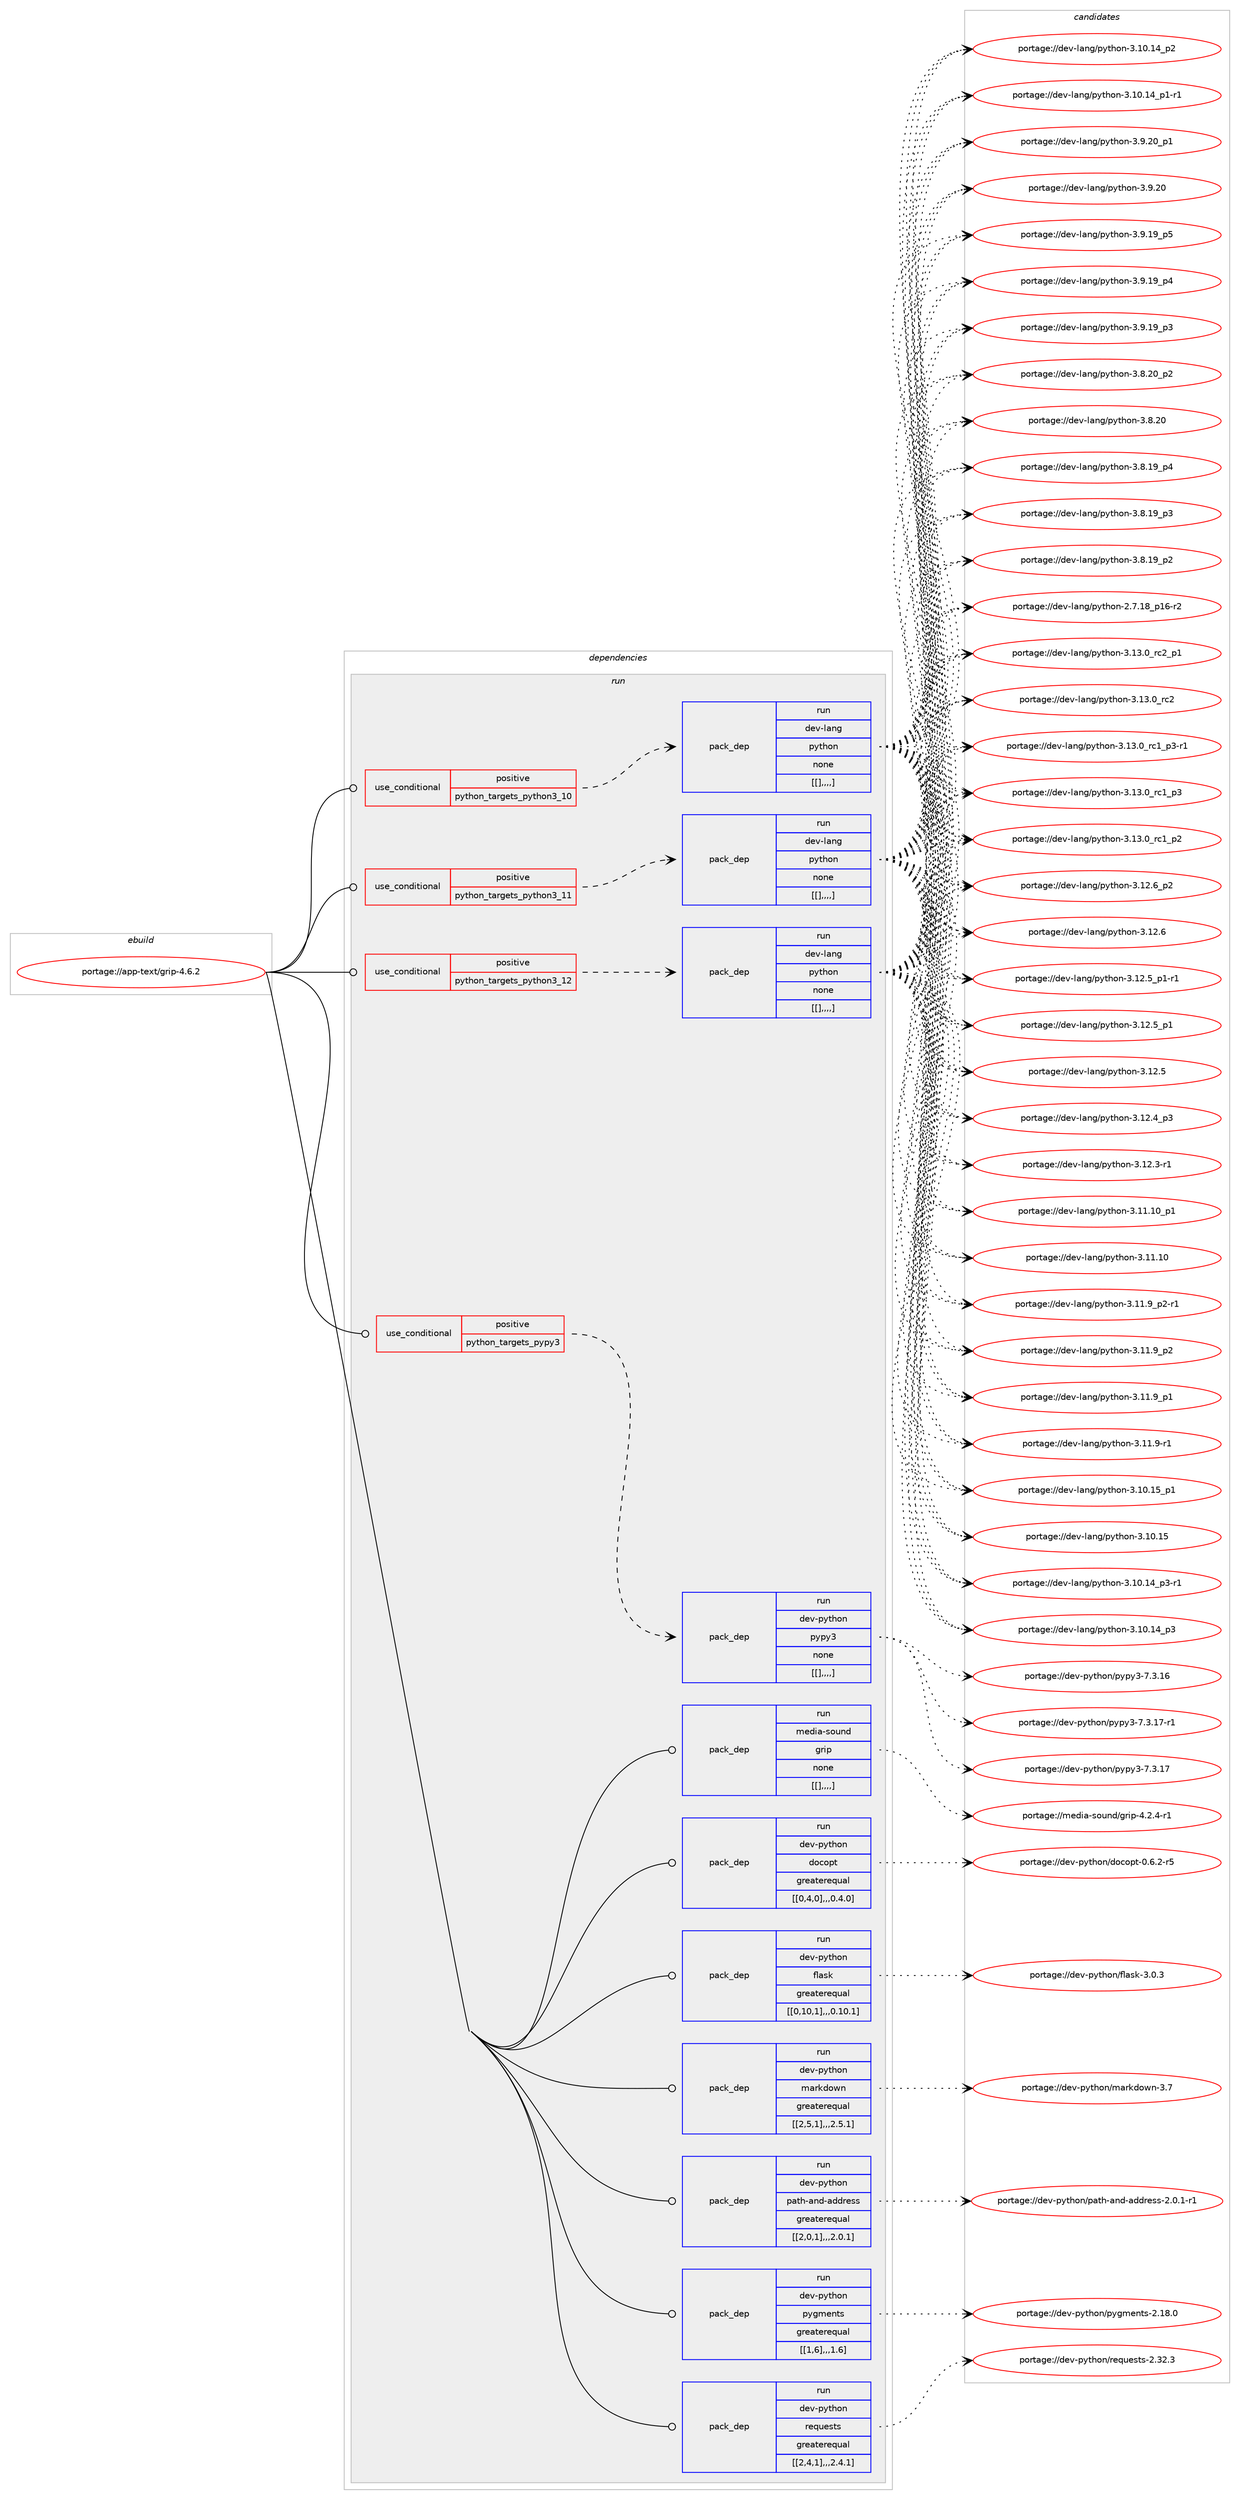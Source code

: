 digraph prolog {

# *************
# Graph options
# *************

newrank=true;
concentrate=true;
compound=true;
graph [rankdir=LR,fontname=Helvetica,fontsize=10,ranksep=1.5];#, ranksep=2.5, nodesep=0.2];
edge  [arrowhead=vee];
node  [fontname=Helvetica,fontsize=10];

# **********
# The ebuild
# **********

subgraph cluster_leftcol {
color=gray;
label=<<i>ebuild</i>>;
id [label="portage://app-text/grip-4.6.2", color=red, width=4, href="../app-text/grip-4.6.2.svg"];
}

# ****************
# The dependencies
# ****************

subgraph cluster_midcol {
color=gray;
label=<<i>dependencies</i>>;
subgraph cluster_compile {
fillcolor="#eeeeee";
style=filled;
label=<<i>compile</i>>;
}
subgraph cluster_compileandrun {
fillcolor="#eeeeee";
style=filled;
label=<<i>compile and run</i>>;
}
subgraph cluster_run {
fillcolor="#eeeeee";
style=filled;
label=<<i>run</i>>;
subgraph cond15340 {
dependency55259 [label=<<TABLE BORDER="0" CELLBORDER="1" CELLSPACING="0" CELLPADDING="4"><TR><TD ROWSPAN="3" CELLPADDING="10">use_conditional</TD></TR><TR><TD>positive</TD></TR><TR><TD>python_targets_pypy3</TD></TR></TABLE>>, shape=none, color=red];
subgraph pack39430 {
dependency55260 [label=<<TABLE BORDER="0" CELLBORDER="1" CELLSPACING="0" CELLPADDING="4" WIDTH="220"><TR><TD ROWSPAN="6" CELLPADDING="30">pack_dep</TD></TR><TR><TD WIDTH="110">run</TD></TR><TR><TD>dev-python</TD></TR><TR><TD>pypy3</TD></TR><TR><TD>none</TD></TR><TR><TD>[[],,,,]</TD></TR></TABLE>>, shape=none, color=blue];
}
dependency55259:e -> dependency55260:w [weight=20,style="dashed",arrowhead="vee"];
}
id:e -> dependency55259:w [weight=20,style="solid",arrowhead="odot"];
subgraph cond15341 {
dependency55261 [label=<<TABLE BORDER="0" CELLBORDER="1" CELLSPACING="0" CELLPADDING="4"><TR><TD ROWSPAN="3" CELLPADDING="10">use_conditional</TD></TR><TR><TD>positive</TD></TR><TR><TD>python_targets_python3_10</TD></TR></TABLE>>, shape=none, color=red];
subgraph pack39431 {
dependency55262 [label=<<TABLE BORDER="0" CELLBORDER="1" CELLSPACING="0" CELLPADDING="4" WIDTH="220"><TR><TD ROWSPAN="6" CELLPADDING="30">pack_dep</TD></TR><TR><TD WIDTH="110">run</TD></TR><TR><TD>dev-lang</TD></TR><TR><TD>python</TD></TR><TR><TD>none</TD></TR><TR><TD>[[],,,,]</TD></TR></TABLE>>, shape=none, color=blue];
}
dependency55261:e -> dependency55262:w [weight=20,style="dashed",arrowhead="vee"];
}
id:e -> dependency55261:w [weight=20,style="solid",arrowhead="odot"];
subgraph cond15342 {
dependency55263 [label=<<TABLE BORDER="0" CELLBORDER="1" CELLSPACING="0" CELLPADDING="4"><TR><TD ROWSPAN="3" CELLPADDING="10">use_conditional</TD></TR><TR><TD>positive</TD></TR><TR><TD>python_targets_python3_11</TD></TR></TABLE>>, shape=none, color=red];
subgraph pack39432 {
dependency55264 [label=<<TABLE BORDER="0" CELLBORDER="1" CELLSPACING="0" CELLPADDING="4" WIDTH="220"><TR><TD ROWSPAN="6" CELLPADDING="30">pack_dep</TD></TR><TR><TD WIDTH="110">run</TD></TR><TR><TD>dev-lang</TD></TR><TR><TD>python</TD></TR><TR><TD>none</TD></TR><TR><TD>[[],,,,]</TD></TR></TABLE>>, shape=none, color=blue];
}
dependency55263:e -> dependency55264:w [weight=20,style="dashed",arrowhead="vee"];
}
id:e -> dependency55263:w [weight=20,style="solid",arrowhead="odot"];
subgraph cond15343 {
dependency55265 [label=<<TABLE BORDER="0" CELLBORDER="1" CELLSPACING="0" CELLPADDING="4"><TR><TD ROWSPAN="3" CELLPADDING="10">use_conditional</TD></TR><TR><TD>positive</TD></TR><TR><TD>python_targets_python3_12</TD></TR></TABLE>>, shape=none, color=red];
subgraph pack39433 {
dependency55266 [label=<<TABLE BORDER="0" CELLBORDER="1" CELLSPACING="0" CELLPADDING="4" WIDTH="220"><TR><TD ROWSPAN="6" CELLPADDING="30">pack_dep</TD></TR><TR><TD WIDTH="110">run</TD></TR><TR><TD>dev-lang</TD></TR><TR><TD>python</TD></TR><TR><TD>none</TD></TR><TR><TD>[[],,,,]</TD></TR></TABLE>>, shape=none, color=blue];
}
dependency55265:e -> dependency55266:w [weight=20,style="dashed",arrowhead="vee"];
}
id:e -> dependency55265:w [weight=20,style="solid",arrowhead="odot"];
subgraph pack39434 {
dependency55267 [label=<<TABLE BORDER="0" CELLBORDER="1" CELLSPACING="0" CELLPADDING="4" WIDTH="220"><TR><TD ROWSPAN="6" CELLPADDING="30">pack_dep</TD></TR><TR><TD WIDTH="110">run</TD></TR><TR><TD>dev-python</TD></TR><TR><TD>docopt</TD></TR><TR><TD>greaterequal</TD></TR><TR><TD>[[0,4,0],,,0.4.0]</TD></TR></TABLE>>, shape=none, color=blue];
}
id:e -> dependency55267:w [weight=20,style="solid",arrowhead="odot"];
subgraph pack39435 {
dependency55268 [label=<<TABLE BORDER="0" CELLBORDER="1" CELLSPACING="0" CELLPADDING="4" WIDTH="220"><TR><TD ROWSPAN="6" CELLPADDING="30">pack_dep</TD></TR><TR><TD WIDTH="110">run</TD></TR><TR><TD>dev-python</TD></TR><TR><TD>flask</TD></TR><TR><TD>greaterequal</TD></TR><TR><TD>[[0,10,1],,,0.10.1]</TD></TR></TABLE>>, shape=none, color=blue];
}
id:e -> dependency55268:w [weight=20,style="solid",arrowhead="odot"];
subgraph pack39436 {
dependency55269 [label=<<TABLE BORDER="0" CELLBORDER="1" CELLSPACING="0" CELLPADDING="4" WIDTH="220"><TR><TD ROWSPAN="6" CELLPADDING="30">pack_dep</TD></TR><TR><TD WIDTH="110">run</TD></TR><TR><TD>dev-python</TD></TR><TR><TD>markdown</TD></TR><TR><TD>greaterequal</TD></TR><TR><TD>[[2,5,1],,,2.5.1]</TD></TR></TABLE>>, shape=none, color=blue];
}
id:e -> dependency55269:w [weight=20,style="solid",arrowhead="odot"];
subgraph pack39437 {
dependency55270 [label=<<TABLE BORDER="0" CELLBORDER="1" CELLSPACING="0" CELLPADDING="4" WIDTH="220"><TR><TD ROWSPAN="6" CELLPADDING="30">pack_dep</TD></TR><TR><TD WIDTH="110">run</TD></TR><TR><TD>dev-python</TD></TR><TR><TD>path-and-address</TD></TR><TR><TD>greaterequal</TD></TR><TR><TD>[[2,0,1],,,2.0.1]</TD></TR></TABLE>>, shape=none, color=blue];
}
id:e -> dependency55270:w [weight=20,style="solid",arrowhead="odot"];
subgraph pack39438 {
dependency55271 [label=<<TABLE BORDER="0" CELLBORDER="1" CELLSPACING="0" CELLPADDING="4" WIDTH="220"><TR><TD ROWSPAN="6" CELLPADDING="30">pack_dep</TD></TR><TR><TD WIDTH="110">run</TD></TR><TR><TD>dev-python</TD></TR><TR><TD>pygments</TD></TR><TR><TD>greaterequal</TD></TR><TR><TD>[[1,6],,,1.6]</TD></TR></TABLE>>, shape=none, color=blue];
}
id:e -> dependency55271:w [weight=20,style="solid",arrowhead="odot"];
subgraph pack39439 {
dependency55272 [label=<<TABLE BORDER="0" CELLBORDER="1" CELLSPACING="0" CELLPADDING="4" WIDTH="220"><TR><TD ROWSPAN="6" CELLPADDING="30">pack_dep</TD></TR><TR><TD WIDTH="110">run</TD></TR><TR><TD>dev-python</TD></TR><TR><TD>requests</TD></TR><TR><TD>greaterequal</TD></TR><TR><TD>[[2,4,1],,,2.4.1]</TD></TR></TABLE>>, shape=none, color=blue];
}
id:e -> dependency55272:w [weight=20,style="solid",arrowhead="odot"];
subgraph pack39440 {
dependency55273 [label=<<TABLE BORDER="0" CELLBORDER="1" CELLSPACING="0" CELLPADDING="4" WIDTH="220"><TR><TD ROWSPAN="6" CELLPADDING="30">pack_dep</TD></TR><TR><TD WIDTH="110">run</TD></TR><TR><TD>media-sound</TD></TR><TR><TD>grip</TD></TR><TR><TD>none</TD></TR><TR><TD>[[],,,,]</TD></TR></TABLE>>, shape=none, color=blue];
}
id:e -> dependency55273:w [weight=20,style="solid",arrowhead="odot"];
}
}

# **************
# The candidates
# **************

subgraph cluster_choices {
rank=same;
color=gray;
label=<<i>candidates</i>>;

subgraph choice39430 {
color=black;
nodesep=1;
choice100101118451121211161041111104711212111212151455546514649554511449 [label="portage://dev-python/pypy3-7.3.17-r1", color=red, width=4,href="../dev-python/pypy3-7.3.17-r1.svg"];
choice10010111845112121116104111110471121211121215145554651464955 [label="portage://dev-python/pypy3-7.3.17", color=red, width=4,href="../dev-python/pypy3-7.3.17.svg"];
choice10010111845112121116104111110471121211121215145554651464954 [label="portage://dev-python/pypy3-7.3.16", color=red, width=4,href="../dev-python/pypy3-7.3.16.svg"];
dependency55260:e -> choice100101118451121211161041111104711212111212151455546514649554511449:w [style=dotted,weight="100"];
dependency55260:e -> choice10010111845112121116104111110471121211121215145554651464955:w [style=dotted,weight="100"];
dependency55260:e -> choice10010111845112121116104111110471121211121215145554651464954:w [style=dotted,weight="100"];
}
subgraph choice39431 {
color=black;
nodesep=1;
choice100101118451089711010347112121116104111110455146495146489511499509511249 [label="portage://dev-lang/python-3.13.0_rc2_p1", color=red, width=4,href="../dev-lang/python-3.13.0_rc2_p1.svg"];
choice10010111845108971101034711212111610411111045514649514648951149950 [label="portage://dev-lang/python-3.13.0_rc2", color=red, width=4,href="../dev-lang/python-3.13.0_rc2.svg"];
choice1001011184510897110103471121211161041111104551464951464895114994995112514511449 [label="portage://dev-lang/python-3.13.0_rc1_p3-r1", color=red, width=4,href="../dev-lang/python-3.13.0_rc1_p3-r1.svg"];
choice100101118451089711010347112121116104111110455146495146489511499499511251 [label="portage://dev-lang/python-3.13.0_rc1_p3", color=red, width=4,href="../dev-lang/python-3.13.0_rc1_p3.svg"];
choice100101118451089711010347112121116104111110455146495146489511499499511250 [label="portage://dev-lang/python-3.13.0_rc1_p2", color=red, width=4,href="../dev-lang/python-3.13.0_rc1_p2.svg"];
choice100101118451089711010347112121116104111110455146495046549511250 [label="portage://dev-lang/python-3.12.6_p2", color=red, width=4,href="../dev-lang/python-3.12.6_p2.svg"];
choice10010111845108971101034711212111610411111045514649504654 [label="portage://dev-lang/python-3.12.6", color=red, width=4,href="../dev-lang/python-3.12.6.svg"];
choice1001011184510897110103471121211161041111104551464950465395112494511449 [label="portage://dev-lang/python-3.12.5_p1-r1", color=red, width=4,href="../dev-lang/python-3.12.5_p1-r1.svg"];
choice100101118451089711010347112121116104111110455146495046539511249 [label="portage://dev-lang/python-3.12.5_p1", color=red, width=4,href="../dev-lang/python-3.12.5_p1.svg"];
choice10010111845108971101034711212111610411111045514649504653 [label="portage://dev-lang/python-3.12.5", color=red, width=4,href="../dev-lang/python-3.12.5.svg"];
choice100101118451089711010347112121116104111110455146495046529511251 [label="portage://dev-lang/python-3.12.4_p3", color=red, width=4,href="../dev-lang/python-3.12.4_p3.svg"];
choice100101118451089711010347112121116104111110455146495046514511449 [label="portage://dev-lang/python-3.12.3-r1", color=red, width=4,href="../dev-lang/python-3.12.3-r1.svg"];
choice10010111845108971101034711212111610411111045514649494649489511249 [label="portage://dev-lang/python-3.11.10_p1", color=red, width=4,href="../dev-lang/python-3.11.10_p1.svg"];
choice1001011184510897110103471121211161041111104551464949464948 [label="portage://dev-lang/python-3.11.10", color=red, width=4,href="../dev-lang/python-3.11.10.svg"];
choice1001011184510897110103471121211161041111104551464949465795112504511449 [label="portage://dev-lang/python-3.11.9_p2-r1", color=red, width=4,href="../dev-lang/python-3.11.9_p2-r1.svg"];
choice100101118451089711010347112121116104111110455146494946579511250 [label="portage://dev-lang/python-3.11.9_p2", color=red, width=4,href="../dev-lang/python-3.11.9_p2.svg"];
choice100101118451089711010347112121116104111110455146494946579511249 [label="portage://dev-lang/python-3.11.9_p1", color=red, width=4,href="../dev-lang/python-3.11.9_p1.svg"];
choice100101118451089711010347112121116104111110455146494946574511449 [label="portage://dev-lang/python-3.11.9-r1", color=red, width=4,href="../dev-lang/python-3.11.9-r1.svg"];
choice10010111845108971101034711212111610411111045514649484649539511249 [label="portage://dev-lang/python-3.10.15_p1", color=red, width=4,href="../dev-lang/python-3.10.15_p1.svg"];
choice1001011184510897110103471121211161041111104551464948464953 [label="portage://dev-lang/python-3.10.15", color=red, width=4,href="../dev-lang/python-3.10.15.svg"];
choice100101118451089711010347112121116104111110455146494846495295112514511449 [label="portage://dev-lang/python-3.10.14_p3-r1", color=red, width=4,href="../dev-lang/python-3.10.14_p3-r1.svg"];
choice10010111845108971101034711212111610411111045514649484649529511251 [label="portage://dev-lang/python-3.10.14_p3", color=red, width=4,href="../dev-lang/python-3.10.14_p3.svg"];
choice10010111845108971101034711212111610411111045514649484649529511250 [label="portage://dev-lang/python-3.10.14_p2", color=red, width=4,href="../dev-lang/python-3.10.14_p2.svg"];
choice100101118451089711010347112121116104111110455146494846495295112494511449 [label="portage://dev-lang/python-3.10.14_p1-r1", color=red, width=4,href="../dev-lang/python-3.10.14_p1-r1.svg"];
choice100101118451089711010347112121116104111110455146574650489511249 [label="portage://dev-lang/python-3.9.20_p1", color=red, width=4,href="../dev-lang/python-3.9.20_p1.svg"];
choice10010111845108971101034711212111610411111045514657465048 [label="portage://dev-lang/python-3.9.20", color=red, width=4,href="../dev-lang/python-3.9.20.svg"];
choice100101118451089711010347112121116104111110455146574649579511253 [label="portage://dev-lang/python-3.9.19_p5", color=red, width=4,href="../dev-lang/python-3.9.19_p5.svg"];
choice100101118451089711010347112121116104111110455146574649579511252 [label="portage://dev-lang/python-3.9.19_p4", color=red, width=4,href="../dev-lang/python-3.9.19_p4.svg"];
choice100101118451089711010347112121116104111110455146574649579511251 [label="portage://dev-lang/python-3.9.19_p3", color=red, width=4,href="../dev-lang/python-3.9.19_p3.svg"];
choice100101118451089711010347112121116104111110455146564650489511250 [label="portage://dev-lang/python-3.8.20_p2", color=red, width=4,href="../dev-lang/python-3.8.20_p2.svg"];
choice10010111845108971101034711212111610411111045514656465048 [label="portage://dev-lang/python-3.8.20", color=red, width=4,href="../dev-lang/python-3.8.20.svg"];
choice100101118451089711010347112121116104111110455146564649579511252 [label="portage://dev-lang/python-3.8.19_p4", color=red, width=4,href="../dev-lang/python-3.8.19_p4.svg"];
choice100101118451089711010347112121116104111110455146564649579511251 [label="portage://dev-lang/python-3.8.19_p3", color=red, width=4,href="../dev-lang/python-3.8.19_p3.svg"];
choice100101118451089711010347112121116104111110455146564649579511250 [label="portage://dev-lang/python-3.8.19_p2", color=red, width=4,href="../dev-lang/python-3.8.19_p2.svg"];
choice100101118451089711010347112121116104111110455046554649569511249544511450 [label="portage://dev-lang/python-2.7.18_p16-r2", color=red, width=4,href="../dev-lang/python-2.7.18_p16-r2.svg"];
dependency55262:e -> choice100101118451089711010347112121116104111110455146495146489511499509511249:w [style=dotted,weight="100"];
dependency55262:e -> choice10010111845108971101034711212111610411111045514649514648951149950:w [style=dotted,weight="100"];
dependency55262:e -> choice1001011184510897110103471121211161041111104551464951464895114994995112514511449:w [style=dotted,weight="100"];
dependency55262:e -> choice100101118451089711010347112121116104111110455146495146489511499499511251:w [style=dotted,weight="100"];
dependency55262:e -> choice100101118451089711010347112121116104111110455146495146489511499499511250:w [style=dotted,weight="100"];
dependency55262:e -> choice100101118451089711010347112121116104111110455146495046549511250:w [style=dotted,weight="100"];
dependency55262:e -> choice10010111845108971101034711212111610411111045514649504654:w [style=dotted,weight="100"];
dependency55262:e -> choice1001011184510897110103471121211161041111104551464950465395112494511449:w [style=dotted,weight="100"];
dependency55262:e -> choice100101118451089711010347112121116104111110455146495046539511249:w [style=dotted,weight="100"];
dependency55262:e -> choice10010111845108971101034711212111610411111045514649504653:w [style=dotted,weight="100"];
dependency55262:e -> choice100101118451089711010347112121116104111110455146495046529511251:w [style=dotted,weight="100"];
dependency55262:e -> choice100101118451089711010347112121116104111110455146495046514511449:w [style=dotted,weight="100"];
dependency55262:e -> choice10010111845108971101034711212111610411111045514649494649489511249:w [style=dotted,weight="100"];
dependency55262:e -> choice1001011184510897110103471121211161041111104551464949464948:w [style=dotted,weight="100"];
dependency55262:e -> choice1001011184510897110103471121211161041111104551464949465795112504511449:w [style=dotted,weight="100"];
dependency55262:e -> choice100101118451089711010347112121116104111110455146494946579511250:w [style=dotted,weight="100"];
dependency55262:e -> choice100101118451089711010347112121116104111110455146494946579511249:w [style=dotted,weight="100"];
dependency55262:e -> choice100101118451089711010347112121116104111110455146494946574511449:w [style=dotted,weight="100"];
dependency55262:e -> choice10010111845108971101034711212111610411111045514649484649539511249:w [style=dotted,weight="100"];
dependency55262:e -> choice1001011184510897110103471121211161041111104551464948464953:w [style=dotted,weight="100"];
dependency55262:e -> choice100101118451089711010347112121116104111110455146494846495295112514511449:w [style=dotted,weight="100"];
dependency55262:e -> choice10010111845108971101034711212111610411111045514649484649529511251:w [style=dotted,weight="100"];
dependency55262:e -> choice10010111845108971101034711212111610411111045514649484649529511250:w [style=dotted,weight="100"];
dependency55262:e -> choice100101118451089711010347112121116104111110455146494846495295112494511449:w [style=dotted,weight="100"];
dependency55262:e -> choice100101118451089711010347112121116104111110455146574650489511249:w [style=dotted,weight="100"];
dependency55262:e -> choice10010111845108971101034711212111610411111045514657465048:w [style=dotted,weight="100"];
dependency55262:e -> choice100101118451089711010347112121116104111110455146574649579511253:w [style=dotted,weight="100"];
dependency55262:e -> choice100101118451089711010347112121116104111110455146574649579511252:w [style=dotted,weight="100"];
dependency55262:e -> choice100101118451089711010347112121116104111110455146574649579511251:w [style=dotted,weight="100"];
dependency55262:e -> choice100101118451089711010347112121116104111110455146564650489511250:w [style=dotted,weight="100"];
dependency55262:e -> choice10010111845108971101034711212111610411111045514656465048:w [style=dotted,weight="100"];
dependency55262:e -> choice100101118451089711010347112121116104111110455146564649579511252:w [style=dotted,weight="100"];
dependency55262:e -> choice100101118451089711010347112121116104111110455146564649579511251:w [style=dotted,weight="100"];
dependency55262:e -> choice100101118451089711010347112121116104111110455146564649579511250:w [style=dotted,weight="100"];
dependency55262:e -> choice100101118451089711010347112121116104111110455046554649569511249544511450:w [style=dotted,weight="100"];
}
subgraph choice39432 {
color=black;
nodesep=1;
choice100101118451089711010347112121116104111110455146495146489511499509511249 [label="portage://dev-lang/python-3.13.0_rc2_p1", color=red, width=4,href="../dev-lang/python-3.13.0_rc2_p1.svg"];
choice10010111845108971101034711212111610411111045514649514648951149950 [label="portage://dev-lang/python-3.13.0_rc2", color=red, width=4,href="../dev-lang/python-3.13.0_rc2.svg"];
choice1001011184510897110103471121211161041111104551464951464895114994995112514511449 [label="portage://dev-lang/python-3.13.0_rc1_p3-r1", color=red, width=4,href="../dev-lang/python-3.13.0_rc1_p3-r1.svg"];
choice100101118451089711010347112121116104111110455146495146489511499499511251 [label="portage://dev-lang/python-3.13.0_rc1_p3", color=red, width=4,href="../dev-lang/python-3.13.0_rc1_p3.svg"];
choice100101118451089711010347112121116104111110455146495146489511499499511250 [label="portage://dev-lang/python-3.13.0_rc1_p2", color=red, width=4,href="../dev-lang/python-3.13.0_rc1_p2.svg"];
choice100101118451089711010347112121116104111110455146495046549511250 [label="portage://dev-lang/python-3.12.6_p2", color=red, width=4,href="../dev-lang/python-3.12.6_p2.svg"];
choice10010111845108971101034711212111610411111045514649504654 [label="portage://dev-lang/python-3.12.6", color=red, width=4,href="../dev-lang/python-3.12.6.svg"];
choice1001011184510897110103471121211161041111104551464950465395112494511449 [label="portage://dev-lang/python-3.12.5_p1-r1", color=red, width=4,href="../dev-lang/python-3.12.5_p1-r1.svg"];
choice100101118451089711010347112121116104111110455146495046539511249 [label="portage://dev-lang/python-3.12.5_p1", color=red, width=4,href="../dev-lang/python-3.12.5_p1.svg"];
choice10010111845108971101034711212111610411111045514649504653 [label="portage://dev-lang/python-3.12.5", color=red, width=4,href="../dev-lang/python-3.12.5.svg"];
choice100101118451089711010347112121116104111110455146495046529511251 [label="portage://dev-lang/python-3.12.4_p3", color=red, width=4,href="../dev-lang/python-3.12.4_p3.svg"];
choice100101118451089711010347112121116104111110455146495046514511449 [label="portage://dev-lang/python-3.12.3-r1", color=red, width=4,href="../dev-lang/python-3.12.3-r1.svg"];
choice10010111845108971101034711212111610411111045514649494649489511249 [label="portage://dev-lang/python-3.11.10_p1", color=red, width=4,href="../dev-lang/python-3.11.10_p1.svg"];
choice1001011184510897110103471121211161041111104551464949464948 [label="portage://dev-lang/python-3.11.10", color=red, width=4,href="../dev-lang/python-3.11.10.svg"];
choice1001011184510897110103471121211161041111104551464949465795112504511449 [label="portage://dev-lang/python-3.11.9_p2-r1", color=red, width=4,href="../dev-lang/python-3.11.9_p2-r1.svg"];
choice100101118451089711010347112121116104111110455146494946579511250 [label="portage://dev-lang/python-3.11.9_p2", color=red, width=4,href="../dev-lang/python-3.11.9_p2.svg"];
choice100101118451089711010347112121116104111110455146494946579511249 [label="portage://dev-lang/python-3.11.9_p1", color=red, width=4,href="../dev-lang/python-3.11.9_p1.svg"];
choice100101118451089711010347112121116104111110455146494946574511449 [label="portage://dev-lang/python-3.11.9-r1", color=red, width=4,href="../dev-lang/python-3.11.9-r1.svg"];
choice10010111845108971101034711212111610411111045514649484649539511249 [label="portage://dev-lang/python-3.10.15_p1", color=red, width=4,href="../dev-lang/python-3.10.15_p1.svg"];
choice1001011184510897110103471121211161041111104551464948464953 [label="portage://dev-lang/python-3.10.15", color=red, width=4,href="../dev-lang/python-3.10.15.svg"];
choice100101118451089711010347112121116104111110455146494846495295112514511449 [label="portage://dev-lang/python-3.10.14_p3-r1", color=red, width=4,href="../dev-lang/python-3.10.14_p3-r1.svg"];
choice10010111845108971101034711212111610411111045514649484649529511251 [label="portage://dev-lang/python-3.10.14_p3", color=red, width=4,href="../dev-lang/python-3.10.14_p3.svg"];
choice10010111845108971101034711212111610411111045514649484649529511250 [label="portage://dev-lang/python-3.10.14_p2", color=red, width=4,href="../dev-lang/python-3.10.14_p2.svg"];
choice100101118451089711010347112121116104111110455146494846495295112494511449 [label="portage://dev-lang/python-3.10.14_p1-r1", color=red, width=4,href="../dev-lang/python-3.10.14_p1-r1.svg"];
choice100101118451089711010347112121116104111110455146574650489511249 [label="portage://dev-lang/python-3.9.20_p1", color=red, width=4,href="../dev-lang/python-3.9.20_p1.svg"];
choice10010111845108971101034711212111610411111045514657465048 [label="portage://dev-lang/python-3.9.20", color=red, width=4,href="../dev-lang/python-3.9.20.svg"];
choice100101118451089711010347112121116104111110455146574649579511253 [label="portage://dev-lang/python-3.9.19_p5", color=red, width=4,href="../dev-lang/python-3.9.19_p5.svg"];
choice100101118451089711010347112121116104111110455146574649579511252 [label="portage://dev-lang/python-3.9.19_p4", color=red, width=4,href="../dev-lang/python-3.9.19_p4.svg"];
choice100101118451089711010347112121116104111110455146574649579511251 [label="portage://dev-lang/python-3.9.19_p3", color=red, width=4,href="../dev-lang/python-3.9.19_p3.svg"];
choice100101118451089711010347112121116104111110455146564650489511250 [label="portage://dev-lang/python-3.8.20_p2", color=red, width=4,href="../dev-lang/python-3.8.20_p2.svg"];
choice10010111845108971101034711212111610411111045514656465048 [label="portage://dev-lang/python-3.8.20", color=red, width=4,href="../dev-lang/python-3.8.20.svg"];
choice100101118451089711010347112121116104111110455146564649579511252 [label="portage://dev-lang/python-3.8.19_p4", color=red, width=4,href="../dev-lang/python-3.8.19_p4.svg"];
choice100101118451089711010347112121116104111110455146564649579511251 [label="portage://dev-lang/python-3.8.19_p3", color=red, width=4,href="../dev-lang/python-3.8.19_p3.svg"];
choice100101118451089711010347112121116104111110455146564649579511250 [label="portage://dev-lang/python-3.8.19_p2", color=red, width=4,href="../dev-lang/python-3.8.19_p2.svg"];
choice100101118451089711010347112121116104111110455046554649569511249544511450 [label="portage://dev-lang/python-2.7.18_p16-r2", color=red, width=4,href="../dev-lang/python-2.7.18_p16-r2.svg"];
dependency55264:e -> choice100101118451089711010347112121116104111110455146495146489511499509511249:w [style=dotted,weight="100"];
dependency55264:e -> choice10010111845108971101034711212111610411111045514649514648951149950:w [style=dotted,weight="100"];
dependency55264:e -> choice1001011184510897110103471121211161041111104551464951464895114994995112514511449:w [style=dotted,weight="100"];
dependency55264:e -> choice100101118451089711010347112121116104111110455146495146489511499499511251:w [style=dotted,weight="100"];
dependency55264:e -> choice100101118451089711010347112121116104111110455146495146489511499499511250:w [style=dotted,weight="100"];
dependency55264:e -> choice100101118451089711010347112121116104111110455146495046549511250:w [style=dotted,weight="100"];
dependency55264:e -> choice10010111845108971101034711212111610411111045514649504654:w [style=dotted,weight="100"];
dependency55264:e -> choice1001011184510897110103471121211161041111104551464950465395112494511449:w [style=dotted,weight="100"];
dependency55264:e -> choice100101118451089711010347112121116104111110455146495046539511249:w [style=dotted,weight="100"];
dependency55264:e -> choice10010111845108971101034711212111610411111045514649504653:w [style=dotted,weight="100"];
dependency55264:e -> choice100101118451089711010347112121116104111110455146495046529511251:w [style=dotted,weight="100"];
dependency55264:e -> choice100101118451089711010347112121116104111110455146495046514511449:w [style=dotted,weight="100"];
dependency55264:e -> choice10010111845108971101034711212111610411111045514649494649489511249:w [style=dotted,weight="100"];
dependency55264:e -> choice1001011184510897110103471121211161041111104551464949464948:w [style=dotted,weight="100"];
dependency55264:e -> choice1001011184510897110103471121211161041111104551464949465795112504511449:w [style=dotted,weight="100"];
dependency55264:e -> choice100101118451089711010347112121116104111110455146494946579511250:w [style=dotted,weight="100"];
dependency55264:e -> choice100101118451089711010347112121116104111110455146494946579511249:w [style=dotted,weight="100"];
dependency55264:e -> choice100101118451089711010347112121116104111110455146494946574511449:w [style=dotted,weight="100"];
dependency55264:e -> choice10010111845108971101034711212111610411111045514649484649539511249:w [style=dotted,weight="100"];
dependency55264:e -> choice1001011184510897110103471121211161041111104551464948464953:w [style=dotted,weight="100"];
dependency55264:e -> choice100101118451089711010347112121116104111110455146494846495295112514511449:w [style=dotted,weight="100"];
dependency55264:e -> choice10010111845108971101034711212111610411111045514649484649529511251:w [style=dotted,weight="100"];
dependency55264:e -> choice10010111845108971101034711212111610411111045514649484649529511250:w [style=dotted,weight="100"];
dependency55264:e -> choice100101118451089711010347112121116104111110455146494846495295112494511449:w [style=dotted,weight="100"];
dependency55264:e -> choice100101118451089711010347112121116104111110455146574650489511249:w [style=dotted,weight="100"];
dependency55264:e -> choice10010111845108971101034711212111610411111045514657465048:w [style=dotted,weight="100"];
dependency55264:e -> choice100101118451089711010347112121116104111110455146574649579511253:w [style=dotted,weight="100"];
dependency55264:e -> choice100101118451089711010347112121116104111110455146574649579511252:w [style=dotted,weight="100"];
dependency55264:e -> choice100101118451089711010347112121116104111110455146574649579511251:w [style=dotted,weight="100"];
dependency55264:e -> choice100101118451089711010347112121116104111110455146564650489511250:w [style=dotted,weight="100"];
dependency55264:e -> choice10010111845108971101034711212111610411111045514656465048:w [style=dotted,weight="100"];
dependency55264:e -> choice100101118451089711010347112121116104111110455146564649579511252:w [style=dotted,weight="100"];
dependency55264:e -> choice100101118451089711010347112121116104111110455146564649579511251:w [style=dotted,weight="100"];
dependency55264:e -> choice100101118451089711010347112121116104111110455146564649579511250:w [style=dotted,weight="100"];
dependency55264:e -> choice100101118451089711010347112121116104111110455046554649569511249544511450:w [style=dotted,weight="100"];
}
subgraph choice39433 {
color=black;
nodesep=1;
choice100101118451089711010347112121116104111110455146495146489511499509511249 [label="portage://dev-lang/python-3.13.0_rc2_p1", color=red, width=4,href="../dev-lang/python-3.13.0_rc2_p1.svg"];
choice10010111845108971101034711212111610411111045514649514648951149950 [label="portage://dev-lang/python-3.13.0_rc2", color=red, width=4,href="../dev-lang/python-3.13.0_rc2.svg"];
choice1001011184510897110103471121211161041111104551464951464895114994995112514511449 [label="portage://dev-lang/python-3.13.0_rc1_p3-r1", color=red, width=4,href="../dev-lang/python-3.13.0_rc1_p3-r1.svg"];
choice100101118451089711010347112121116104111110455146495146489511499499511251 [label="portage://dev-lang/python-3.13.0_rc1_p3", color=red, width=4,href="../dev-lang/python-3.13.0_rc1_p3.svg"];
choice100101118451089711010347112121116104111110455146495146489511499499511250 [label="portage://dev-lang/python-3.13.0_rc1_p2", color=red, width=4,href="../dev-lang/python-3.13.0_rc1_p2.svg"];
choice100101118451089711010347112121116104111110455146495046549511250 [label="portage://dev-lang/python-3.12.6_p2", color=red, width=4,href="../dev-lang/python-3.12.6_p2.svg"];
choice10010111845108971101034711212111610411111045514649504654 [label="portage://dev-lang/python-3.12.6", color=red, width=4,href="../dev-lang/python-3.12.6.svg"];
choice1001011184510897110103471121211161041111104551464950465395112494511449 [label="portage://dev-lang/python-3.12.5_p1-r1", color=red, width=4,href="../dev-lang/python-3.12.5_p1-r1.svg"];
choice100101118451089711010347112121116104111110455146495046539511249 [label="portage://dev-lang/python-3.12.5_p1", color=red, width=4,href="../dev-lang/python-3.12.5_p1.svg"];
choice10010111845108971101034711212111610411111045514649504653 [label="portage://dev-lang/python-3.12.5", color=red, width=4,href="../dev-lang/python-3.12.5.svg"];
choice100101118451089711010347112121116104111110455146495046529511251 [label="portage://dev-lang/python-3.12.4_p3", color=red, width=4,href="../dev-lang/python-3.12.4_p3.svg"];
choice100101118451089711010347112121116104111110455146495046514511449 [label="portage://dev-lang/python-3.12.3-r1", color=red, width=4,href="../dev-lang/python-3.12.3-r1.svg"];
choice10010111845108971101034711212111610411111045514649494649489511249 [label="portage://dev-lang/python-3.11.10_p1", color=red, width=4,href="../dev-lang/python-3.11.10_p1.svg"];
choice1001011184510897110103471121211161041111104551464949464948 [label="portage://dev-lang/python-3.11.10", color=red, width=4,href="../dev-lang/python-3.11.10.svg"];
choice1001011184510897110103471121211161041111104551464949465795112504511449 [label="portage://dev-lang/python-3.11.9_p2-r1", color=red, width=4,href="../dev-lang/python-3.11.9_p2-r1.svg"];
choice100101118451089711010347112121116104111110455146494946579511250 [label="portage://dev-lang/python-3.11.9_p2", color=red, width=4,href="../dev-lang/python-3.11.9_p2.svg"];
choice100101118451089711010347112121116104111110455146494946579511249 [label="portage://dev-lang/python-3.11.9_p1", color=red, width=4,href="../dev-lang/python-3.11.9_p1.svg"];
choice100101118451089711010347112121116104111110455146494946574511449 [label="portage://dev-lang/python-3.11.9-r1", color=red, width=4,href="../dev-lang/python-3.11.9-r1.svg"];
choice10010111845108971101034711212111610411111045514649484649539511249 [label="portage://dev-lang/python-3.10.15_p1", color=red, width=4,href="../dev-lang/python-3.10.15_p1.svg"];
choice1001011184510897110103471121211161041111104551464948464953 [label="portage://dev-lang/python-3.10.15", color=red, width=4,href="../dev-lang/python-3.10.15.svg"];
choice100101118451089711010347112121116104111110455146494846495295112514511449 [label="portage://dev-lang/python-3.10.14_p3-r1", color=red, width=4,href="../dev-lang/python-3.10.14_p3-r1.svg"];
choice10010111845108971101034711212111610411111045514649484649529511251 [label="portage://dev-lang/python-3.10.14_p3", color=red, width=4,href="../dev-lang/python-3.10.14_p3.svg"];
choice10010111845108971101034711212111610411111045514649484649529511250 [label="portage://dev-lang/python-3.10.14_p2", color=red, width=4,href="../dev-lang/python-3.10.14_p2.svg"];
choice100101118451089711010347112121116104111110455146494846495295112494511449 [label="portage://dev-lang/python-3.10.14_p1-r1", color=red, width=4,href="../dev-lang/python-3.10.14_p1-r1.svg"];
choice100101118451089711010347112121116104111110455146574650489511249 [label="portage://dev-lang/python-3.9.20_p1", color=red, width=4,href="../dev-lang/python-3.9.20_p1.svg"];
choice10010111845108971101034711212111610411111045514657465048 [label="portage://dev-lang/python-3.9.20", color=red, width=4,href="../dev-lang/python-3.9.20.svg"];
choice100101118451089711010347112121116104111110455146574649579511253 [label="portage://dev-lang/python-3.9.19_p5", color=red, width=4,href="../dev-lang/python-3.9.19_p5.svg"];
choice100101118451089711010347112121116104111110455146574649579511252 [label="portage://dev-lang/python-3.9.19_p4", color=red, width=4,href="../dev-lang/python-3.9.19_p4.svg"];
choice100101118451089711010347112121116104111110455146574649579511251 [label="portage://dev-lang/python-3.9.19_p3", color=red, width=4,href="../dev-lang/python-3.9.19_p3.svg"];
choice100101118451089711010347112121116104111110455146564650489511250 [label="portage://dev-lang/python-3.8.20_p2", color=red, width=4,href="../dev-lang/python-3.8.20_p2.svg"];
choice10010111845108971101034711212111610411111045514656465048 [label="portage://dev-lang/python-3.8.20", color=red, width=4,href="../dev-lang/python-3.8.20.svg"];
choice100101118451089711010347112121116104111110455146564649579511252 [label="portage://dev-lang/python-3.8.19_p4", color=red, width=4,href="../dev-lang/python-3.8.19_p4.svg"];
choice100101118451089711010347112121116104111110455146564649579511251 [label="portage://dev-lang/python-3.8.19_p3", color=red, width=4,href="../dev-lang/python-3.8.19_p3.svg"];
choice100101118451089711010347112121116104111110455146564649579511250 [label="portage://dev-lang/python-3.8.19_p2", color=red, width=4,href="../dev-lang/python-3.8.19_p2.svg"];
choice100101118451089711010347112121116104111110455046554649569511249544511450 [label="portage://dev-lang/python-2.7.18_p16-r2", color=red, width=4,href="../dev-lang/python-2.7.18_p16-r2.svg"];
dependency55266:e -> choice100101118451089711010347112121116104111110455146495146489511499509511249:w [style=dotted,weight="100"];
dependency55266:e -> choice10010111845108971101034711212111610411111045514649514648951149950:w [style=dotted,weight="100"];
dependency55266:e -> choice1001011184510897110103471121211161041111104551464951464895114994995112514511449:w [style=dotted,weight="100"];
dependency55266:e -> choice100101118451089711010347112121116104111110455146495146489511499499511251:w [style=dotted,weight="100"];
dependency55266:e -> choice100101118451089711010347112121116104111110455146495146489511499499511250:w [style=dotted,weight="100"];
dependency55266:e -> choice100101118451089711010347112121116104111110455146495046549511250:w [style=dotted,weight="100"];
dependency55266:e -> choice10010111845108971101034711212111610411111045514649504654:w [style=dotted,weight="100"];
dependency55266:e -> choice1001011184510897110103471121211161041111104551464950465395112494511449:w [style=dotted,weight="100"];
dependency55266:e -> choice100101118451089711010347112121116104111110455146495046539511249:w [style=dotted,weight="100"];
dependency55266:e -> choice10010111845108971101034711212111610411111045514649504653:w [style=dotted,weight="100"];
dependency55266:e -> choice100101118451089711010347112121116104111110455146495046529511251:w [style=dotted,weight="100"];
dependency55266:e -> choice100101118451089711010347112121116104111110455146495046514511449:w [style=dotted,weight="100"];
dependency55266:e -> choice10010111845108971101034711212111610411111045514649494649489511249:w [style=dotted,weight="100"];
dependency55266:e -> choice1001011184510897110103471121211161041111104551464949464948:w [style=dotted,weight="100"];
dependency55266:e -> choice1001011184510897110103471121211161041111104551464949465795112504511449:w [style=dotted,weight="100"];
dependency55266:e -> choice100101118451089711010347112121116104111110455146494946579511250:w [style=dotted,weight="100"];
dependency55266:e -> choice100101118451089711010347112121116104111110455146494946579511249:w [style=dotted,weight="100"];
dependency55266:e -> choice100101118451089711010347112121116104111110455146494946574511449:w [style=dotted,weight="100"];
dependency55266:e -> choice10010111845108971101034711212111610411111045514649484649539511249:w [style=dotted,weight="100"];
dependency55266:e -> choice1001011184510897110103471121211161041111104551464948464953:w [style=dotted,weight="100"];
dependency55266:e -> choice100101118451089711010347112121116104111110455146494846495295112514511449:w [style=dotted,weight="100"];
dependency55266:e -> choice10010111845108971101034711212111610411111045514649484649529511251:w [style=dotted,weight="100"];
dependency55266:e -> choice10010111845108971101034711212111610411111045514649484649529511250:w [style=dotted,weight="100"];
dependency55266:e -> choice100101118451089711010347112121116104111110455146494846495295112494511449:w [style=dotted,weight="100"];
dependency55266:e -> choice100101118451089711010347112121116104111110455146574650489511249:w [style=dotted,weight="100"];
dependency55266:e -> choice10010111845108971101034711212111610411111045514657465048:w [style=dotted,weight="100"];
dependency55266:e -> choice100101118451089711010347112121116104111110455146574649579511253:w [style=dotted,weight="100"];
dependency55266:e -> choice100101118451089711010347112121116104111110455146574649579511252:w [style=dotted,weight="100"];
dependency55266:e -> choice100101118451089711010347112121116104111110455146574649579511251:w [style=dotted,weight="100"];
dependency55266:e -> choice100101118451089711010347112121116104111110455146564650489511250:w [style=dotted,weight="100"];
dependency55266:e -> choice10010111845108971101034711212111610411111045514656465048:w [style=dotted,weight="100"];
dependency55266:e -> choice100101118451089711010347112121116104111110455146564649579511252:w [style=dotted,weight="100"];
dependency55266:e -> choice100101118451089711010347112121116104111110455146564649579511251:w [style=dotted,weight="100"];
dependency55266:e -> choice100101118451089711010347112121116104111110455146564649579511250:w [style=dotted,weight="100"];
dependency55266:e -> choice100101118451089711010347112121116104111110455046554649569511249544511450:w [style=dotted,weight="100"];
}
subgraph choice39434 {
color=black;
nodesep=1;
choice1001011184511212111610411111047100111991111121164548465446504511453 [label="portage://dev-python/docopt-0.6.2-r5", color=red, width=4,href="../dev-python/docopt-0.6.2-r5.svg"];
dependency55267:e -> choice1001011184511212111610411111047100111991111121164548465446504511453:w [style=dotted,weight="100"];
}
subgraph choice39435 {
color=black;
nodesep=1;
choice100101118451121211161041111104710210897115107455146484651 [label="portage://dev-python/flask-3.0.3", color=red, width=4,href="../dev-python/flask-3.0.3.svg"];
dependency55268:e -> choice100101118451121211161041111104710210897115107455146484651:w [style=dotted,weight="100"];
}
subgraph choice39436 {
color=black;
nodesep=1;
choice10010111845112121116104111110471099711410710011111911045514655 [label="portage://dev-python/markdown-3.7", color=red, width=4,href="../dev-python/markdown-3.7.svg"];
dependency55269:e -> choice10010111845112121116104111110471099711410710011111911045514655:w [style=dotted,weight="100"];
}
subgraph choice39437 {
color=black;
nodesep=1;
choice100101118451121211161041111104711297116104459711010045971001001141011151154550464846494511449 [label="portage://dev-python/path-and-address-2.0.1-r1", color=red, width=4,href="../dev-python/path-and-address-2.0.1-r1.svg"];
dependency55270:e -> choice100101118451121211161041111104711297116104459711010045971001001141011151154550464846494511449:w [style=dotted,weight="100"];
}
subgraph choice39438 {
color=black;
nodesep=1;
choice100101118451121211161041111104711212110310910111011611545504649564648 [label="portage://dev-python/pygments-2.18.0", color=red, width=4,href="../dev-python/pygments-2.18.0.svg"];
dependency55271:e -> choice100101118451121211161041111104711212110310910111011611545504649564648:w [style=dotted,weight="100"];
}
subgraph choice39439 {
color=black;
nodesep=1;
choice100101118451121211161041111104711410111311710111511611545504651504651 [label="portage://dev-python/requests-2.32.3", color=red, width=4,href="../dev-python/requests-2.32.3.svg"];
dependency55272:e -> choice100101118451121211161041111104711410111311710111511611545504651504651:w [style=dotted,weight="100"];
}
subgraph choice39440 {
color=black;
nodesep=1;
choice1091011001059745115111117110100471031141051124552465046524511449 [label="portage://media-sound/grip-4.2.4-r1", color=red, width=4,href="../media-sound/grip-4.2.4-r1.svg"];
dependency55273:e -> choice1091011001059745115111117110100471031141051124552465046524511449:w [style=dotted,weight="100"];
}
}

}
